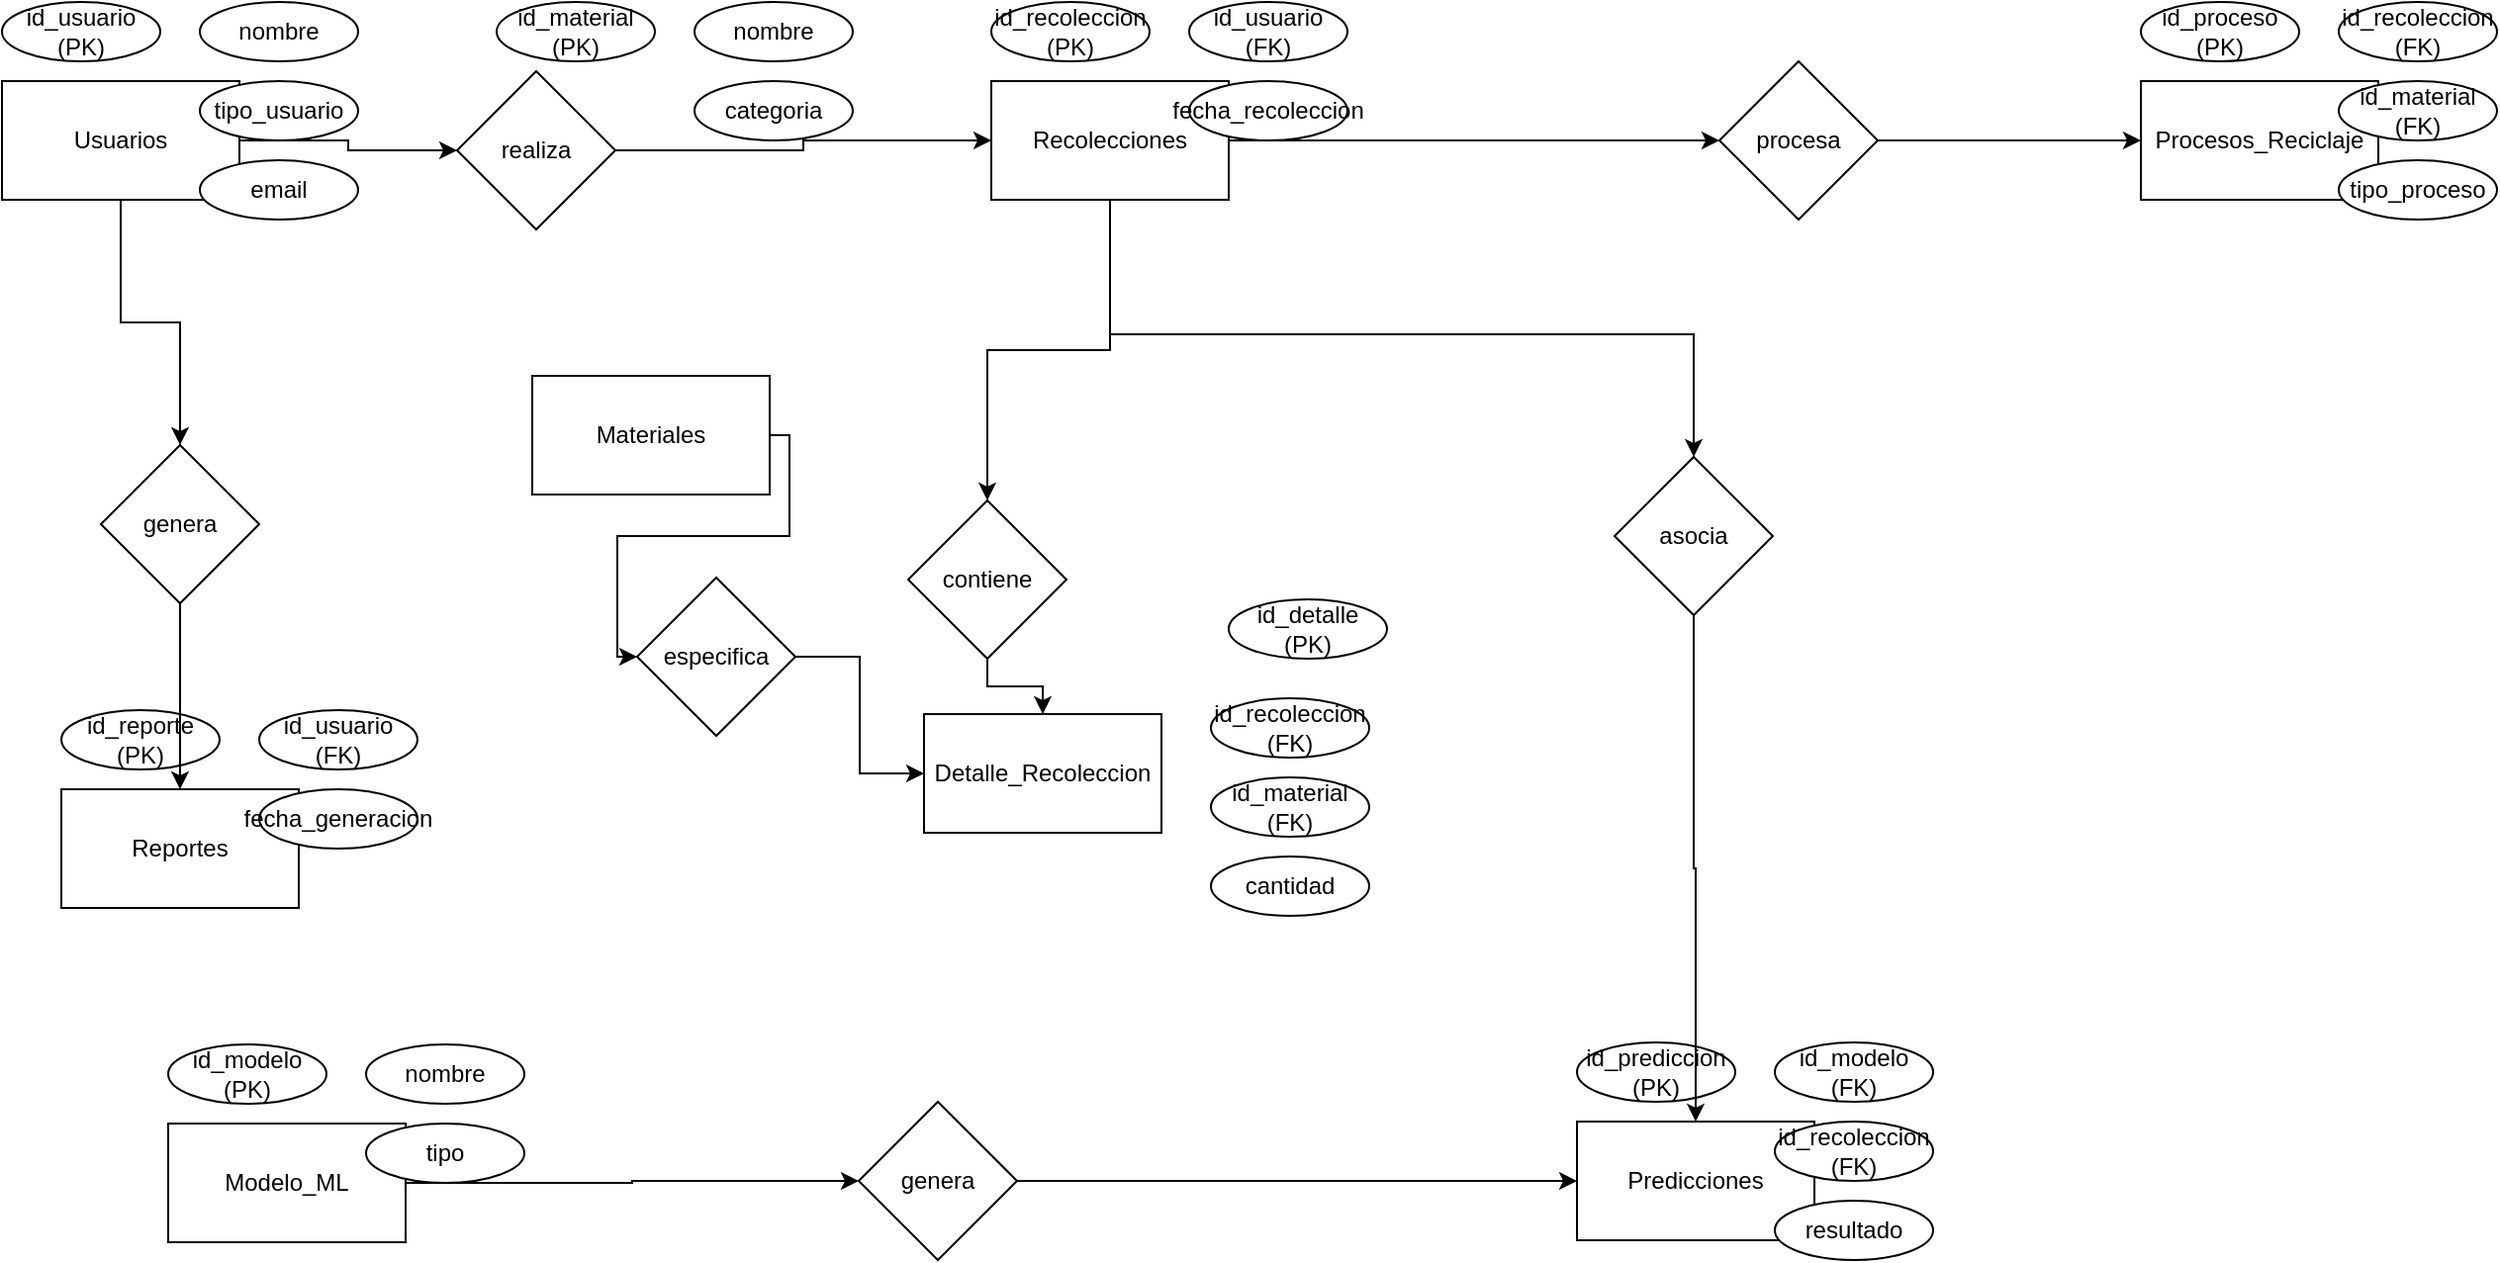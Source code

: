 <mxfile version="26.0.16" pages="2">
  <diagram name="ER Diagram" id="3e57koLP-bORkXBR9s1-">
    <mxGraphModel dx="793" dy="761" grid="0" gridSize="10" guides="1" tooltips="1" connect="1" arrows="1" fold="1" page="1" pageScale="1" pageWidth="827" pageHeight="1169" math="0" shadow="0">
      <root>
        <mxCell id="0" />
        <mxCell id="1" parent="0" />
        <mxCell id="aNfKgF79WnfTqiMGvS5u-1" value="Usuarios" style="rounded=0;whiteSpace=wrap;html=1;" vertex="1" parent="1">
          <mxGeometry x="50" y="50" width="120" height="60" as="geometry" />
        </mxCell>
        <mxCell id="aNfKgF79WnfTqiMGvS5u-2" value="id_usuario (PK)" style="ellipse;whiteSpace=wrap;html=1;" vertex="1" parent="1">
          <mxGeometry x="50" y="10" width="80" height="30" as="geometry" />
        </mxCell>
        <mxCell id="aNfKgF79WnfTqiMGvS5u-3" value="nombre" style="ellipse;whiteSpace=wrap;html=1;" vertex="1" parent="1">
          <mxGeometry x="150" y="10" width="80" height="30" as="geometry" />
        </mxCell>
        <mxCell id="aNfKgF79WnfTqiMGvS5u-4" value="tipo_usuario" style="ellipse;whiteSpace=wrap;html=1;" vertex="1" parent="1">
          <mxGeometry x="150" y="50" width="80" height="30" as="geometry" />
        </mxCell>
        <mxCell id="aNfKgF79WnfTqiMGvS5u-5" value="email" style="ellipse;whiteSpace=wrap;html=1;" vertex="1" parent="1">
          <mxGeometry x="150" y="90" width="80" height="30" as="geometry" />
        </mxCell>
        <mxCell id="aNfKgF79WnfTqiMGvS5u-6" value="Materiales" style="rounded=0;whiteSpace=wrap;html=1;" vertex="1" parent="1">
          <mxGeometry x="318" y="199" width="120" height="60" as="geometry" />
        </mxCell>
        <mxCell id="aNfKgF79WnfTqiMGvS5u-7" value="id_material (PK)" style="ellipse;whiteSpace=wrap;html=1;" vertex="1" parent="1">
          <mxGeometry x="300" y="10" width="80" height="30" as="geometry" />
        </mxCell>
        <mxCell id="aNfKgF79WnfTqiMGvS5u-8" value="nombre" style="ellipse;whiteSpace=wrap;html=1;" vertex="1" parent="1">
          <mxGeometry x="400" y="10" width="80" height="30" as="geometry" />
        </mxCell>
        <mxCell id="aNfKgF79WnfTqiMGvS5u-9" value="categoria" style="ellipse;whiteSpace=wrap;html=1;" vertex="1" parent="1">
          <mxGeometry x="400" y="50" width="80" height="30" as="geometry" />
        </mxCell>
        <mxCell id="aNfKgF79WnfTqiMGvS5u-10" value="Recolecciones" style="rounded=0;whiteSpace=wrap;html=1;" vertex="1" parent="1">
          <mxGeometry x="550" y="50" width="120" height="60" as="geometry" />
        </mxCell>
        <mxCell id="aNfKgF79WnfTqiMGvS5u-11" value="id_recoleccion (PK)" style="ellipse;whiteSpace=wrap;html=1;" vertex="1" parent="1">
          <mxGeometry x="550" y="10" width="80" height="30" as="geometry" />
        </mxCell>
        <mxCell id="aNfKgF79WnfTqiMGvS5u-12" value="id_usuario (FK)" style="ellipse;whiteSpace=wrap;html=1;" vertex="1" parent="1">
          <mxGeometry x="650" y="10" width="80" height="30" as="geometry" />
        </mxCell>
        <mxCell id="aNfKgF79WnfTqiMGvS5u-13" value="fecha_recoleccion" style="ellipse;whiteSpace=wrap;html=1;" vertex="1" parent="1">
          <mxGeometry x="650" y="50" width="80" height="30" as="geometry" />
        </mxCell>
        <mxCell id="aNfKgF79WnfTqiMGvS5u-14" value="realiza" style="rhombus;whiteSpace=wrap;html=1;" vertex="1" parent="1">
          <mxGeometry x="280" y="45" width="80" height="80" as="geometry" />
        </mxCell>
        <mxCell id="aNfKgF79WnfTqiMGvS5u-15" style="edgeStyle=orthogonalEdgeStyle;rounded=0;html=1;exitX=1;exitY=0.5;entryX=0;entryY=0.5;" edge="1" parent="1" source="aNfKgF79WnfTqiMGvS5u-1" target="aNfKgF79WnfTqiMGvS5u-14">
          <mxGeometry relative="1" as="geometry" />
        </mxCell>
        <mxCell id="aNfKgF79WnfTqiMGvS5u-16" style="edgeStyle=orthogonalEdgeStyle;rounded=0;html=1;exitX=1;exitY=0.5;entryX=0;entryY=0.5;" edge="1" parent="1" source="aNfKgF79WnfTqiMGvS5u-14" target="aNfKgF79WnfTqiMGvS5u-10">
          <mxGeometry relative="1" as="geometry" />
        </mxCell>
        <mxCell id="aNfKgF79WnfTqiMGvS5u-17" value="Detalle_Recoleccion" style="rounded=0;whiteSpace=wrap;html=1;" vertex="1" parent="1">
          <mxGeometry x="516" y="370" width="120" height="60" as="geometry" />
        </mxCell>
        <mxCell id="aNfKgF79WnfTqiMGvS5u-18" value="id_detalle (PK)" style="ellipse;whiteSpace=wrap;html=1;" vertex="1" parent="1">
          <mxGeometry x="670" y="312" width="80" height="30" as="geometry" />
        </mxCell>
        <mxCell id="aNfKgF79WnfTqiMGvS5u-19" value="id_recoleccion (FK)" style="ellipse;whiteSpace=wrap;html=1;" vertex="1" parent="1">
          <mxGeometry x="661" y="362" width="80" height="30" as="geometry" />
        </mxCell>
        <mxCell id="aNfKgF79WnfTqiMGvS5u-20" value="id_material (FK)" style="ellipse;whiteSpace=wrap;html=1;" vertex="1" parent="1">
          <mxGeometry x="661" y="402" width="80" height="30" as="geometry" />
        </mxCell>
        <mxCell id="aNfKgF79WnfTqiMGvS5u-21" value="cantidad" style="ellipse;whiteSpace=wrap;html=1;" vertex="1" parent="1">
          <mxGeometry x="661" y="442" width="80" height="30" as="geometry" />
        </mxCell>
        <mxCell id="aNfKgF79WnfTqiMGvS5u-22" value="contiene" style="rhombus;whiteSpace=wrap;html=1;" vertex="1" parent="1">
          <mxGeometry x="508" y="262" width="80" height="80" as="geometry" />
        </mxCell>
        <mxCell id="aNfKgF79WnfTqiMGvS5u-23" style="edgeStyle=orthogonalEdgeStyle;rounded=0;html=1;exitX=0.5;exitY=1;entryX=0.5;entryY=0;" edge="1" parent="1" source="aNfKgF79WnfTqiMGvS5u-10" target="aNfKgF79WnfTqiMGvS5u-22">
          <mxGeometry relative="1" as="geometry" />
        </mxCell>
        <mxCell id="aNfKgF79WnfTqiMGvS5u-24" style="edgeStyle=orthogonalEdgeStyle;rounded=0;html=1;exitX=0.5;exitY=1;entryX=0.5;entryY=0;" edge="1" parent="1" source="aNfKgF79WnfTqiMGvS5u-22" target="aNfKgF79WnfTqiMGvS5u-17">
          <mxGeometry relative="1" as="geometry" />
        </mxCell>
        <mxCell id="aNfKgF79WnfTqiMGvS5u-25" value="especifica" style="rhombus;whiteSpace=wrap;html=1;" vertex="1" parent="1">
          <mxGeometry x="371" y="301" width="80" height="80" as="geometry" />
        </mxCell>
        <mxCell id="aNfKgF79WnfTqiMGvS5u-26" style="edgeStyle=orthogonalEdgeStyle;rounded=0;html=1;exitX=1;exitY=0.5;entryX=0;entryY=0.5;" edge="1" parent="1" source="aNfKgF79WnfTqiMGvS5u-6" target="aNfKgF79WnfTqiMGvS5u-25">
          <mxGeometry relative="1" as="geometry" />
        </mxCell>
        <mxCell id="aNfKgF79WnfTqiMGvS5u-27" style="edgeStyle=orthogonalEdgeStyle;rounded=0;html=1;exitX=1;exitY=0.5;entryX=0;entryY=0.5;" edge="1" parent="1" source="aNfKgF79WnfTqiMGvS5u-25" target="aNfKgF79WnfTqiMGvS5u-17">
          <mxGeometry relative="1" as="geometry" />
        </mxCell>
        <mxCell id="aNfKgF79WnfTqiMGvS5u-28" value="Procesos_Reciclaje" style="rounded=0;whiteSpace=wrap;html=1;" vertex="1" parent="1">
          <mxGeometry x="1131" y="50" width="120" height="60" as="geometry" />
        </mxCell>
        <mxCell id="aNfKgF79WnfTqiMGvS5u-29" value="id_proceso (PK)" style="ellipse;whiteSpace=wrap;html=1;" vertex="1" parent="1">
          <mxGeometry x="1131" y="10" width="80" height="30" as="geometry" />
        </mxCell>
        <mxCell id="aNfKgF79WnfTqiMGvS5u-30" value="id_recoleccion (FK)" style="ellipse;whiteSpace=wrap;html=1;" vertex="1" parent="1">
          <mxGeometry x="1231" y="10" width="80" height="30" as="geometry" />
        </mxCell>
        <mxCell id="aNfKgF79WnfTqiMGvS5u-31" value="id_material (FK)" style="ellipse;whiteSpace=wrap;html=1;" vertex="1" parent="1">
          <mxGeometry x="1231" y="50" width="80" height="30" as="geometry" />
        </mxCell>
        <mxCell id="aNfKgF79WnfTqiMGvS5u-32" value="tipo_proceso" style="ellipse;whiteSpace=wrap;html=1;" vertex="1" parent="1">
          <mxGeometry x="1231" y="90" width="80" height="30" as="geometry" />
        </mxCell>
        <mxCell id="aNfKgF79WnfTqiMGvS5u-33" value="procesa" style="rhombus;whiteSpace=wrap;html=1;" vertex="1" parent="1">
          <mxGeometry x="918" y="40" width="80" height="80" as="geometry" />
        </mxCell>
        <mxCell id="aNfKgF79WnfTqiMGvS5u-34" style="edgeStyle=orthogonalEdgeStyle;rounded=0;html=1;exitX=1;exitY=0.5;entryX=0;entryY=0.5;" edge="1" parent="1" source="aNfKgF79WnfTqiMGvS5u-10" target="aNfKgF79WnfTqiMGvS5u-33">
          <mxGeometry relative="1" as="geometry" />
        </mxCell>
        <mxCell id="aNfKgF79WnfTqiMGvS5u-35" style="edgeStyle=orthogonalEdgeStyle;rounded=0;html=1;exitX=1;exitY=0.5;entryX=0;entryY=0.5;" edge="1" parent="1" source="aNfKgF79WnfTqiMGvS5u-33" target="aNfKgF79WnfTqiMGvS5u-28">
          <mxGeometry relative="1" as="geometry" />
        </mxCell>
        <mxCell id="aNfKgF79WnfTqiMGvS5u-36" value="Reportes" style="rounded=0;whiteSpace=wrap;html=1;" vertex="1" parent="1">
          <mxGeometry x="80" y="408" width="120" height="60" as="geometry" />
        </mxCell>
        <mxCell id="aNfKgF79WnfTqiMGvS5u-37" value="id_reporte (PK)" style="ellipse;whiteSpace=wrap;html=1;" vertex="1" parent="1">
          <mxGeometry x="80" y="368" width="80" height="30" as="geometry" />
        </mxCell>
        <mxCell id="aNfKgF79WnfTqiMGvS5u-38" value="id_usuario (FK)" style="ellipse;whiteSpace=wrap;html=1;" vertex="1" parent="1">
          <mxGeometry x="180" y="368" width="80" height="30" as="geometry" />
        </mxCell>
        <mxCell id="aNfKgF79WnfTqiMGvS5u-39" value="fecha_generacion" style="ellipse;whiteSpace=wrap;html=1;" vertex="1" parent="1">
          <mxGeometry x="180" y="408" width="80" height="30" as="geometry" />
        </mxCell>
        <mxCell id="aNfKgF79WnfTqiMGvS5u-40" value="genera" style="rhombus;whiteSpace=wrap;html=1;" vertex="1" parent="1">
          <mxGeometry x="100" y="234" width="80" height="80" as="geometry" />
        </mxCell>
        <mxCell id="aNfKgF79WnfTqiMGvS5u-41" style="edgeStyle=orthogonalEdgeStyle;rounded=0;html=1;exitX=0.5;exitY=1;entryX=0.5;entryY=0;" edge="1" parent="1" source="aNfKgF79WnfTqiMGvS5u-1" target="aNfKgF79WnfTqiMGvS5u-40">
          <mxGeometry relative="1" as="geometry" />
        </mxCell>
        <mxCell id="aNfKgF79WnfTqiMGvS5u-42" style="edgeStyle=orthogonalEdgeStyle;rounded=0;html=1;exitX=0.5;exitY=1;entryX=0.5;entryY=0;" edge="1" parent="1" source="aNfKgF79WnfTqiMGvS5u-40" target="aNfKgF79WnfTqiMGvS5u-36">
          <mxGeometry relative="1" as="geometry" />
        </mxCell>
        <mxCell id="aNfKgF79WnfTqiMGvS5u-43" value="Modelo_ML" style="rounded=0;whiteSpace=wrap;html=1;" vertex="1" parent="1">
          <mxGeometry x="134" y="577" width="120" height="60" as="geometry" />
        </mxCell>
        <mxCell id="aNfKgF79WnfTqiMGvS5u-44" value="id_modelo (PK)" style="ellipse;whiteSpace=wrap;html=1;" vertex="1" parent="1">
          <mxGeometry x="134" y="537" width="80" height="30" as="geometry" />
        </mxCell>
        <mxCell id="aNfKgF79WnfTqiMGvS5u-45" value="nombre" style="ellipse;whiteSpace=wrap;html=1;" vertex="1" parent="1">
          <mxGeometry x="234" y="537" width="80" height="30" as="geometry" />
        </mxCell>
        <mxCell id="aNfKgF79WnfTqiMGvS5u-46" value="tipo" style="ellipse;whiteSpace=wrap;html=1;" vertex="1" parent="1">
          <mxGeometry x="234" y="577" width="80" height="30" as="geometry" />
        </mxCell>
        <mxCell id="aNfKgF79WnfTqiMGvS5u-47" value="Predicciones" style="rounded=0;whiteSpace=wrap;html=1;" vertex="1" parent="1">
          <mxGeometry x="846" y="576" width="120" height="60" as="geometry" />
        </mxCell>
        <mxCell id="aNfKgF79WnfTqiMGvS5u-48" value="id_prediccion (PK)" style="ellipse;whiteSpace=wrap;html=1;" vertex="1" parent="1">
          <mxGeometry x="846" y="536" width="80" height="30" as="geometry" />
        </mxCell>
        <mxCell id="aNfKgF79WnfTqiMGvS5u-49" value="id_modelo (FK)" style="ellipse;whiteSpace=wrap;html=1;" vertex="1" parent="1">
          <mxGeometry x="946" y="536" width="80" height="30" as="geometry" />
        </mxCell>
        <mxCell id="aNfKgF79WnfTqiMGvS5u-50" value="id_recoleccion (FK)" style="ellipse;whiteSpace=wrap;html=1;" vertex="1" parent="1">
          <mxGeometry x="946" y="576" width="80" height="30" as="geometry" />
        </mxCell>
        <mxCell id="aNfKgF79WnfTqiMGvS5u-51" value="resultado" style="ellipse;whiteSpace=wrap;html=1;" vertex="1" parent="1">
          <mxGeometry x="946" y="616" width="80" height="30" as="geometry" />
        </mxCell>
        <mxCell id="aNfKgF79WnfTqiMGvS5u-52" value="genera" style="rhombus;whiteSpace=wrap;html=1;" vertex="1" parent="1">
          <mxGeometry x="483" y="566" width="80" height="80" as="geometry" />
        </mxCell>
        <mxCell id="aNfKgF79WnfTqiMGvS5u-53" style="edgeStyle=orthogonalEdgeStyle;rounded=0;html=1;exitX=1;exitY=0.5;entryX=0;entryY=0.5;" edge="1" parent="1" source="aNfKgF79WnfTqiMGvS5u-43" target="aNfKgF79WnfTqiMGvS5u-52">
          <mxGeometry relative="1" as="geometry" />
        </mxCell>
        <mxCell id="aNfKgF79WnfTqiMGvS5u-54" style="edgeStyle=orthogonalEdgeStyle;rounded=0;html=1;exitX=1;exitY=0.5;entryX=0;entryY=0.5;" edge="1" parent="1" source="aNfKgF79WnfTqiMGvS5u-52" target="aNfKgF79WnfTqiMGvS5u-47">
          <mxGeometry relative="1" as="geometry" />
        </mxCell>
        <mxCell id="aNfKgF79WnfTqiMGvS5u-55" value="asocia" style="rhombus;whiteSpace=wrap;html=1;" vertex="1" parent="1">
          <mxGeometry x="865" y="240" width="80" height="80" as="geometry" />
        </mxCell>
        <mxCell id="aNfKgF79WnfTqiMGvS5u-56" style="edgeStyle=orthogonalEdgeStyle;rounded=0;html=1;exitX=0.5;exitY=1;entryX=0.5;entryY=0;" edge="1" parent="1" source="aNfKgF79WnfTqiMGvS5u-10" target="aNfKgF79WnfTqiMGvS5u-55">
          <mxGeometry relative="1" as="geometry">
            <Array as="points">
              <mxPoint x="610" y="178" />
              <mxPoint x="905" y="178" />
            </Array>
          </mxGeometry>
        </mxCell>
        <mxCell id="aNfKgF79WnfTqiMGvS5u-57" style="edgeStyle=orthogonalEdgeStyle;rounded=0;html=1;exitX=0.5;exitY=1;entryX=0.5;entryY=0;" edge="1" parent="1" source="aNfKgF79WnfTqiMGvS5u-55" target="aNfKgF79WnfTqiMGvS5u-47">
          <mxGeometry relative="1" as="geometry" />
        </mxCell>
      </root>
    </mxGraphModel>
  </diagram>
  <diagram id="JB-IOmldWhCfdvtlyrzH" name="Página-2">
    <mxGraphModel dx="1877" dy="1790" grid="0" gridSize="10" guides="1" tooltips="1" connect="1" arrows="1" fold="1" page="1" pageScale="1" pageWidth="827" pageHeight="1169" math="0" shadow="0">
      <root>
        <mxCell id="0" />
        <mxCell id="1" parent="0" />
        <mxCell id="CUQFIPoDqkt1Gzdu0YAo-1" value="Usuarios" style="rounded=1;whiteSpace=wrap;html=1;fillColor=#1ba1e2;fontColor=#ffffff;strokeColor=#006EAF;" parent="1" vertex="1">
          <mxGeometry x="-202" y="-22" width="120" height="60" as="geometry" />
        </mxCell>
        <mxCell id="u1aJsr43FbGRJ1Ze9RGc-50" style="edgeStyle=orthogonalEdgeStyle;rounded=0;orthogonalLoop=1;jettySize=auto;html=1;exitX=1;exitY=0.5;exitDx=0;exitDy=0;entryX=0;entryY=0.5;entryDx=0;entryDy=0;" parent="1" source="CUQFIPoDqkt1Gzdu0YAo-2" target="QG8VZklEBw_tngHt0pwi-1" edge="1">
          <mxGeometry relative="1" as="geometry" />
        </mxCell>
        <mxCell id="CUQFIPoDqkt1Gzdu0YAo-2" value="Realiza" style="rhombus;whiteSpace=wrap;html=1;fillColor=#a20025;fontColor=#ffffff;strokeColor=#6F0000;" parent="1" vertex="1">
          <mxGeometry x="183" y="-32" width="80" height="80" as="geometry" />
        </mxCell>
        <mxCell id="QG8VZklEBw_tngHt0pwi-1" value="Recolecciones" style="rounded=1;whiteSpace=wrap;html=1;fillColor=#1ba1e2;fontColor=#ffffff;strokeColor=#006EAF;" parent="1" vertex="1">
          <mxGeometry x="457" y="-22" width="120" height="60" as="geometry" />
        </mxCell>
        <mxCell id="of89b8U-8ucEnTdDzhH3-6" style="edgeStyle=orthogonalEdgeStyle;rounded=0;orthogonalLoop=1;jettySize=auto;html=1;exitX=0.5;exitY=0;exitDx=0;exitDy=0;entryX=0.5;entryY=1;entryDx=0;entryDy=0;" parent="1" source="QG8VZklEBw_tngHt0pwi-2" target="bnT9cGFficVztZKNYhDV-1" edge="1">
          <mxGeometry relative="1" as="geometry" />
        </mxCell>
        <mxCell id="QG8VZklEBw_tngHt0pwi-2" value="Procesa" style="rhombus;whiteSpace=wrap;html=1;fillColor=#a20025;fontColor=#ffffff;strokeColor=#6F0000;" parent="1" vertex="1">
          <mxGeometry x="477" y="-201" width="80" height="80" as="geometry" />
        </mxCell>
        <mxCell id="bnT9cGFficVztZKNYhDV-1" value="Procesos_Reciclaje" style="rounded=1;whiteSpace=wrap;html=1;fillColor=#1ba1e2;fontColor=#ffffff;strokeColor=#006EAF;" parent="1" vertex="1">
          <mxGeometry x="457" y="-335" width="120" height="60" as="geometry" />
        </mxCell>
        <mxCell id="C6tYbVXxbESwOapArgPh-1" value="Reportes" style="rounded=1;whiteSpace=wrap;html=1;fillColor=#1ba1e2;fontColor=#ffffff;strokeColor=#006EAF;" parent="1" vertex="1">
          <mxGeometry x="-204.5" y="275" width="120" height="60" as="geometry" />
        </mxCell>
        <mxCell id="mAFNG_M_TpZwl-PcF5sW-11" style="edgeStyle=orthogonalEdgeStyle;rounded=0;orthogonalLoop=1;jettySize=auto;html=1;exitX=0.5;exitY=1;exitDx=0;exitDy=0;entryX=0.5;entryY=0;entryDx=0;entryDy=0;" parent="1" source="C6tYbVXxbESwOapArgPh-2" target="C6tYbVXxbESwOapArgPh-1" edge="1">
          <mxGeometry relative="1" as="geometry" />
        </mxCell>
        <mxCell id="C6tYbVXxbESwOapArgPh-2" value="Generan" style="rhombus;whiteSpace=wrap;html=1;fillColor=#a20025;fontColor=#ffffff;strokeColor=#6F0000;" parent="1" vertex="1">
          <mxGeometry x="-184.5" y="103" width="80" height="80" as="geometry" />
        </mxCell>
        <mxCell id="VBY3oc85sVXyhYT4g4m6-1" value="Modelo_ML" style="rounded=1;whiteSpace=wrap;html=1;fillColor=#1ba1e2;fontColor=#ffffff;strokeColor=#006EAF;" parent="1" vertex="1">
          <mxGeometry x="204" y="497" width="120" height="60" as="geometry" />
        </mxCell>
        <mxCell id="mAFNG_M_TpZwl-PcF5sW-15" style="edgeStyle=orthogonalEdgeStyle;rounded=0;orthogonalLoop=1;jettySize=auto;html=1;exitX=1;exitY=0.5;exitDx=0;exitDy=0;entryX=0;entryY=0.5;entryDx=0;entryDy=0;" parent="1" source="VBY3oc85sVXyhYT4g4m6-2" target="8SXspO2Jn47cL1rJ1VVf-1" edge="1">
          <mxGeometry relative="1" as="geometry" />
        </mxCell>
        <mxCell id="VBY3oc85sVXyhYT4g4m6-2" value="Genera" style="rhombus;whiteSpace=wrap;html=1;fillColor=#a20025;fontColor=#ffffff;strokeColor=#6F0000;" parent="1" vertex="1">
          <mxGeometry x="490" y="487" width="80" height="80" as="geometry" />
        </mxCell>
        <mxCell id="8SXspO2Jn47cL1rJ1VVf-1" value="Predicciones" style="rounded=1;whiteSpace=wrap;html=1;fillColor=#1ba1e2;fontColor=#ffffff;strokeColor=#006EAF;" parent="1" vertex="1">
          <mxGeometry x="729" y="497" width="120" height="60" as="geometry" />
        </mxCell>
        <mxCell id="4_0o4cqIB_Tc6GBWAqOV-1" value="Materiales" style="rounded=1;whiteSpace=wrap;html=1;fillColor=#1ba1e2;fontColor=#ffffff;strokeColor=#006EAF;" parent="1" vertex="1">
          <mxGeometry x="128" y="242" width="120" height="60" as="geometry" />
        </mxCell>
        <mxCell id="mAFNG_M_TpZwl-PcF5sW-1" style="edgeStyle=orthogonalEdgeStyle;rounded=0;orthogonalLoop=1;jettySize=auto;html=1;exitX=1;exitY=0.5;exitDx=0;exitDy=0;entryX=0;entryY=0.5;entryDx=0;entryDy=0;" parent="1" source="4_0o4cqIB_Tc6GBWAqOV-2" target="ci8XrlfRjQJkev889uSL-1" edge="1">
          <mxGeometry relative="1" as="geometry" />
        </mxCell>
        <mxCell id="4_0o4cqIB_Tc6GBWAqOV-2" value="Especifica" style="rhombus;whiteSpace=wrap;html=1;fillColor=#a20025;fontColor=#ffffff;strokeColor=#6F0000;" parent="1" vertex="1">
          <mxGeometry x="312" y="232" width="80" height="80" as="geometry" />
        </mxCell>
        <mxCell id="ci8XrlfRjQJkev889uSL-1" value="Detalle_Recoleccion" style="rounded=1;whiteSpace=wrap;html=1;fillColor=#1ba1e2;fontColor=#ffffff;strokeColor=#006EAF;" parent="1" vertex="1">
          <mxGeometry x="457" y="242" width="120" height="60" as="geometry" />
        </mxCell>
        <mxCell id="of89b8U-8ucEnTdDzhH3-2" style="edgeStyle=orthogonalEdgeStyle;rounded=0;orthogonalLoop=1;jettySize=auto;html=1;exitX=0.5;exitY=1;exitDx=0;exitDy=0;entryX=0.5;entryY=0;entryDx=0;entryDy=0;" parent="1" source="72ArdQYaNzwbNA5GCzT8-1" target="ci8XrlfRjQJkev889uSL-1" edge="1">
          <mxGeometry relative="1" as="geometry" />
        </mxCell>
        <mxCell id="72ArdQYaNzwbNA5GCzT8-1" value="Contiene" style="rhombus;whiteSpace=wrap;html=1;fillColor=#a20025;fontColor=#ffffff;strokeColor=#6F0000;" parent="1" vertex="1">
          <mxGeometry x="477" y="107" width="80" height="80" as="geometry" />
        </mxCell>
        <mxCell id="Z3rR55jif747KbygRtye-4" style="edgeStyle=orthogonalEdgeStyle;rounded=0;orthogonalLoop=1;jettySize=auto;html=1;exitX=0.5;exitY=1;exitDx=0;exitDy=0;entryX=0.5;entryY=0;entryDx=0;entryDy=0;" parent="1" source="KVFO-TLOtLoLBgC3Xr1P-1" target="8SXspO2Jn47cL1rJ1VVf-1" edge="1">
          <mxGeometry relative="1" as="geometry" />
        </mxCell>
        <mxCell id="KVFO-TLOtLoLBgC3Xr1P-1" value="Asocia" style="rhombus;whiteSpace=wrap;html=1;fillColor=#a20025;fontColor=#ffffff;strokeColor=#6F0000;" parent="1" vertex="1">
          <mxGeometry x="749" y="-32" width="80" height="80" as="geometry" />
        </mxCell>
        <mxCell id="u1aJsr43FbGRJ1Ze9RGc-1" value="id_Usuario" style="ellipse;whiteSpace=wrap;html=1;" parent="1" vertex="1">
          <mxGeometry x="-268.5" y="-140" width="88" height="25" as="geometry" />
        </mxCell>
        <mxCell id="u1aJsr43FbGRJ1Ze9RGc-2" value="nombre" style="ellipse;whiteSpace=wrap;html=1;" parent="1" vertex="1">
          <mxGeometry x="-149" y="-130" width="75" height="30" as="geometry" />
        </mxCell>
        <mxCell id="u1aJsr43FbGRJ1Ze9RGc-3" value="tipo_usuario" style="ellipse;whiteSpace=wrap;html=1;" parent="1" vertex="1">
          <mxGeometry x="-345.5" y="-106" width="93" height="34" as="geometry" />
        </mxCell>
        <mxCell id="u1aJsr43FbGRJ1Ze9RGc-4" value="email" style="ellipse;whiteSpace=wrap;html=1;" parent="1" vertex="1">
          <mxGeometry x="-69" y="-90" width="77" height="24" as="geometry" />
        </mxCell>
        <mxCell id="u1aJsr43FbGRJ1Ze9RGc-5" value="telefono" style="ellipse;whiteSpace=wrap;html=1;" parent="1" vertex="1">
          <mxGeometry x="-339.5" y="-47" width="81" height="33" as="geometry" />
        </mxCell>
        <mxCell id="u1aJsr43FbGRJ1Ze9RGc-6" value="direccion" style="ellipse;whiteSpace=wrap;html=1;" parent="1" vertex="1">
          <mxGeometry x="-346.5" y="3" width="78" height="37" as="geometry" />
        </mxCell>
        <mxCell id="u1aJsr43FbGRJ1Ze9RGc-7" value="fecha_registro" style="ellipse;whiteSpace=wrap;html=1;" parent="1" vertex="1">
          <mxGeometry x="-367" y="63" width="119" height="35" as="geometry" />
        </mxCell>
        <mxCell id="u1aJsr43FbGRJ1Ze9RGc-8" value="Id_material" style="ellipse;whiteSpace=wrap;html=1;" parent="1" vertex="1">
          <mxGeometry x="237" y="174" width="108" height="32" as="geometry" />
        </mxCell>
        <mxCell id="u1aJsr43FbGRJ1Ze9RGc-9" value="Nombre_m" style="ellipse;whiteSpace=wrap;html=1;" parent="1" vertex="1">
          <mxGeometry x="27" y="198" width="94" height="30" as="geometry" />
        </mxCell>
        <mxCell id="u1aJsr43FbGRJ1Ze9RGc-10" value="descripcion" style="ellipse;whiteSpace=wrap;html=1;" parent="1" vertex="1">
          <mxGeometry x="111" y="134" width="118" height="36" as="geometry" />
        </mxCell>
        <mxCell id="u1aJsr43FbGRJ1Ze9RGc-11" value="categoria" style="ellipse;whiteSpace=wrap;html=1;" parent="1" vertex="1">
          <mxGeometry x="74" y="352" width="102" height="29" as="geometry" />
        </mxCell>
        <mxCell id="u1aJsr43FbGRJ1Ze9RGc-12" value="Valor_por_kg" style="ellipse;whiteSpace=wrap;html=1;" parent="1" vertex="1">
          <mxGeometry x="192" y="345" width="120" height="34" as="geometry" />
        </mxCell>
        <mxCell id="u1aJsr43FbGRJ1Ze9RGc-13" value="Id_Usuario" style="ellipse;whiteSpace=wrap;html=1;" parent="1" vertex="1">
          <mxGeometry x="308" y="-61" width="98" height="32" as="geometry" />
        </mxCell>
        <mxCell id="u1aJsr43FbGRJ1Ze9RGc-14" value="fecha_recoleccion" style="ellipse;whiteSpace=wrap;html=1;" parent="1" vertex="1">
          <mxGeometry x="592.5" y="-51" width="107" height="35" as="geometry" />
        </mxCell>
        <mxCell id="u1aJsr43FbGRJ1Ze9RGc-15" value="ubicacion" style="ellipse;whiteSpace=wrap;html=1;" parent="1" vertex="1">
          <mxGeometry x="369" y="50" width="82" height="28" as="geometry" />
        </mxCell>
        <mxCell id="u1aJsr43FbGRJ1Ze9RGc-16" value="estado" style="ellipse;whiteSpace=wrap;html=1;" parent="1" vertex="1">
          <mxGeometry x="555.25" y="74" width="74" height="28" as="geometry" />
        </mxCell>
        <mxCell id="u1aJsr43FbGRJ1Ze9RGc-17" value="Id_recoleccion" style="ellipse;whiteSpace=wrap;html=1;" parent="1" vertex="1">
          <mxGeometry x="467" y="371" width="100" height="37" as="geometry" />
        </mxCell>
        <mxCell id="u1aJsr43FbGRJ1Ze9RGc-18" value="Id_material" style="ellipse;whiteSpace=wrap;html=1;" parent="1" vertex="1">
          <mxGeometry x="590.5" y="207" width="96" height="32" as="geometry" />
        </mxCell>
        <mxCell id="u1aJsr43FbGRJ1Ze9RGc-19" value="cantidad" style="ellipse;whiteSpace=wrap;html=1;" parent="1" vertex="1">
          <mxGeometry x="567" y="339" width="76" height="32" as="geometry" />
        </mxCell>
        <mxCell id="u1aJsr43FbGRJ1Ze9RGc-20" value="observaciones" style="ellipse;whiteSpace=wrap;html=1;" parent="1" vertex="1">
          <mxGeometry x="597" y="274" width="114" height="38" as="geometry" />
        </mxCell>
        <mxCell id="u1aJsr43FbGRJ1Ze9RGc-21" value="Id_detalle" style="ellipse;whiteSpace=wrap;html=1;" parent="1" vertex="1">
          <mxGeometry x="373" y="320" width="81" height="32" as="geometry" />
        </mxCell>
        <mxCell id="u1aJsr43FbGRJ1Ze9RGc-22" value="id_material" style="ellipse;whiteSpace=wrap;html=1;" parent="1" vertex="1">
          <mxGeometry x="297" y="-375" width="99" height="29" as="geometry" />
        </mxCell>
        <mxCell id="u1aJsr43FbGRJ1Ze9RGc-23" value="id_recoleccion" style="ellipse;whiteSpace=wrap;html=1;" parent="1" vertex="1">
          <mxGeometry x="321.5" y="-425" width="90.5" height="33" as="geometry" />
        </mxCell>
        <mxCell id="u1aJsr43FbGRJ1Ze9RGc-24" value="Id_proceso" style="ellipse;whiteSpace=wrap;html=1;" parent="1" vertex="1">
          <mxGeometry x="439" y="-398" width="99" height="34" as="geometry" />
        </mxCell>
        <mxCell id="u1aJsr43FbGRJ1Ze9RGc-25" value="tipo_proceso" style="ellipse;whiteSpace=wrap;html=1;" parent="1" vertex="1">
          <mxGeometry x="334" y="-244" width="98" height="41" as="geometry" />
        </mxCell>
        <mxCell id="u1aJsr43FbGRJ1Ze9RGc-26" value="fecha_inicio" style="ellipse;whiteSpace=wrap;html=1;" parent="1" vertex="1">
          <mxGeometry x="515" y="-434" width="103" height="30" as="geometry" />
        </mxCell>
        <mxCell id="u1aJsr43FbGRJ1Ze9RGc-27" value="fecha_fin" style="ellipse;whiteSpace=wrap;html=1;" parent="1" vertex="1">
          <mxGeometry x="605.5" y="-342" width="82" height="33" as="geometry" />
        </mxCell>
        <mxCell id="u1aJsr43FbGRJ1Ze9RGc-28" value="costo" style="ellipse;whiteSpace=wrap;html=1;" parent="1" vertex="1">
          <mxGeometry x="625.5" y="-284" width="61" height="28" as="geometry" />
        </mxCell>
        <mxCell id="u1aJsr43FbGRJ1Ze9RGc-29" value="resultado" style="ellipse;whiteSpace=wrap;html=1;" parent="1" vertex="1">
          <mxGeometry x="570" y="-387" width="80" height="28" as="geometry" />
        </mxCell>
        <mxCell id="u1aJsr43FbGRJ1Ze9RGc-30" value="Id_Usuario" style="ellipse;whiteSpace=wrap;html=1;" parent="1" vertex="1">
          <mxGeometry x="-390" y="266" width="89" height="32" as="geometry" />
        </mxCell>
        <mxCell id="u1aJsr43FbGRJ1Ze9RGc-31" value="fecha_generacion" style="ellipse;whiteSpace=wrap;html=1;" parent="1" vertex="1">
          <mxGeometry x="-400" y="318" width="114" height="40" as="geometry" />
        </mxCell>
        <mxCell id="u1aJsr43FbGRJ1Ze9RGc-32" value="Id_reporte" style="ellipse;whiteSpace=wrap;html=1;" parent="1" vertex="1">
          <mxGeometry x="-385" y="208" width="84" height="38" as="geometry" />
        </mxCell>
        <mxCell id="u1aJsr43FbGRJ1Ze9RGc-33" value="tipo_reporte" style="ellipse;whiteSpace=wrap;html=1;" parent="1" vertex="1">
          <mxGeometry x="-189.5" y="374" width="105" height="34" as="geometry" />
        </mxCell>
        <mxCell id="u1aJsr43FbGRJ1Ze9RGc-34" value="contenido" style="ellipse;whiteSpace=wrap;html=1;" parent="1" vertex="1">
          <mxGeometry x="-294" y="365" width="76" height="33" as="geometry" />
        </mxCell>
        <mxCell id="u1aJsr43FbGRJ1Ze9RGc-35" value="Id_modelo" style="ellipse;whiteSpace=wrap;html=1;" parent="1" vertex="1">
          <mxGeometry x="96" y="442" width="97" height="30" as="geometry" />
        </mxCell>
        <mxCell id="u1aJsr43FbGRJ1Ze9RGc-36" value="tipo" style="ellipse;whiteSpace=wrap;html=1;" parent="1" vertex="1">
          <mxGeometry x="74" y="494" width="54" height="32" as="geometry" />
        </mxCell>
        <mxCell id="u1aJsr43FbGRJ1Ze9RGc-37" value="Nombre_modelo" style="ellipse;whiteSpace=wrap;html=1;" parent="1" vertex="1">
          <mxGeometry x="14" y="547" width="108" height="41" as="geometry" />
        </mxCell>
        <mxCell id="u1aJsr43FbGRJ1Ze9RGc-38" value="tipo" style="ellipse;whiteSpace=wrap;html=1;" parent="1" vertex="1">
          <mxGeometry x="112" y="598" width="54" height="34" as="geometry" />
        </mxCell>
        <mxCell id="u1aJsr43FbGRJ1Ze9RGc-39" value="fecha_entrenamiento" style="ellipse;whiteSpace=wrap;html=1;" parent="1" vertex="1">
          <mxGeometry x="230" y="437" width="145" height="35" as="geometry" />
        </mxCell>
        <mxCell id="u1aJsr43FbGRJ1Ze9RGc-40" value="parametros" style="ellipse;whiteSpace=wrap;html=1;" parent="1" vertex="1">
          <mxGeometry x="317" y="577" width="95" height="40" as="geometry" />
        </mxCell>
        <mxCell id="u1aJsr43FbGRJ1Ze9RGc-41" value="ruta_archivo" style="ellipse;whiteSpace=wrap;html=1;" parent="1" vertex="1">
          <mxGeometry x="204" y="607" width="81" height="30" as="geometry" />
        </mxCell>
        <mxCell id="u1aJsr43FbGRJ1Ze9RGc-42" value="precision" style="ellipse;whiteSpace=wrap;html=1;" parent="1" vertex="1">
          <mxGeometry x="749" y="634" width="74" height="40" as="geometry" />
        </mxCell>
        <mxCell id="u1aJsr43FbGRJ1Ze9RGc-43" value="resulatdo&amp;nbsp;" style="ellipse;whiteSpace=wrap;html=1;" parent="1" vertex="1">
          <mxGeometry x="600" y="557" width="93" height="30" as="geometry" />
        </mxCell>
        <mxCell id="u1aJsr43FbGRJ1Ze9RGc-44" value="entrada" style="ellipse;whiteSpace=wrap;html=1;" parent="1" vertex="1">
          <mxGeometry x="661" y="604.5" width="74" height="35" as="geometry" />
        </mxCell>
        <mxCell id="u1aJsr43FbGRJ1Ze9RGc-45" value="fecha_prediccion" style="ellipse;whiteSpace=wrap;html=1;" parent="1" vertex="1">
          <mxGeometry x="856" y="643" width="109" height="39" as="geometry" />
        </mxCell>
        <mxCell id="u1aJsr43FbGRJ1Ze9RGc-46" value="Id_recoleccion" style="ellipse;whiteSpace=wrap;html=1;" parent="1" vertex="1">
          <mxGeometry x="860" y="415" width="96.5" height="47" as="geometry" />
        </mxCell>
        <mxCell id="u1aJsr43FbGRJ1Ze9RGc-47" value="Id_modelo" style="ellipse;whiteSpace=wrap;html=1;" parent="1" vertex="1">
          <mxGeometry x="897" y="496.5" width="87.5" height="31" as="geometry" />
        </mxCell>
        <mxCell id="u1aJsr43FbGRJ1Ze9RGc-48" value="Id_prediccion" style="ellipse;whiteSpace=wrap;html=1;" parent="1" vertex="1">
          <mxGeometry x="887" y="567" width="102" height="34" as="geometry" />
        </mxCell>
        <mxCell id="u1aJsr43FbGRJ1Ze9RGc-49" value="" style="endArrow=none;html=1;rounded=0;exitX=1;exitY=0.5;exitDx=0;exitDy=0;entryX=0;entryY=0.5;entryDx=0;entryDy=0;" parent="1" source="CUQFIPoDqkt1Gzdu0YAo-1" target="CUQFIPoDqkt1Gzdu0YAo-2" edge="1">
          <mxGeometry width="50" height="50" relative="1" as="geometry">
            <mxPoint x="48" y="127" as="sourcePoint" />
            <mxPoint x="98" y="77" as="targetPoint" />
          </mxGeometry>
        </mxCell>
        <mxCell id="u1aJsr43FbGRJ1Ze9RGc-51" value="1" style="text;html=1;align=center;verticalAlign=middle;resizable=0;points=[];autosize=1;strokeColor=none;fillColor=none;" parent="1" vertex="1">
          <mxGeometry x="-74" y="-19" width="25" height="26" as="geometry" />
        </mxCell>
        <mxCell id="u1aJsr43FbGRJ1Ze9RGc-52" value="M" style="text;html=1;align=center;verticalAlign=middle;resizable=0;points=[];autosize=1;strokeColor=none;fillColor=none;" parent="1" vertex="1">
          <mxGeometry x="411" y="-24" width="28" height="26" as="geometry" />
        </mxCell>
        <mxCell id="u1aJsr43FbGRJ1Ze9RGc-54" value="" style="endArrow=none;html=1;rounded=0;entryX=0.25;entryY=1;entryDx=0;entryDy=0;exitX=1;exitY=0.5;exitDx=0;exitDy=0;" parent="1" source="u1aJsr43FbGRJ1Ze9RGc-7" target="CUQFIPoDqkt1Gzdu0YAo-1" edge="1">
          <mxGeometry width="50" height="50" relative="1" as="geometry">
            <mxPoint x="-219" y="109" as="sourcePoint" />
            <mxPoint x="-169" y="59" as="targetPoint" />
          </mxGeometry>
        </mxCell>
        <mxCell id="u1aJsr43FbGRJ1Ze9RGc-55" value="" style="endArrow=none;html=1;rounded=0;entryX=0;entryY=0.75;entryDx=0;entryDy=0;exitX=1;exitY=0.5;exitDx=0;exitDy=0;" parent="1" source="u1aJsr43FbGRJ1Ze9RGc-6" target="CUQFIPoDqkt1Gzdu0YAo-1" edge="1">
          <mxGeometry width="50" height="50" relative="1" as="geometry">
            <mxPoint x="-245" y="75" as="sourcePoint" />
            <mxPoint x="-195" y="25" as="targetPoint" />
          </mxGeometry>
        </mxCell>
        <mxCell id="u1aJsr43FbGRJ1Ze9RGc-56" value="" style="endArrow=none;html=1;rounded=0;exitX=1;exitY=0.5;exitDx=0;exitDy=0;entryX=0;entryY=0.25;entryDx=0;entryDy=0;" parent="1" source="u1aJsr43FbGRJ1Ze9RGc-5" target="CUQFIPoDqkt1Gzdu0YAo-1" edge="1">
          <mxGeometry width="50" height="50" relative="1" as="geometry">
            <mxPoint x="-233" y="-18" as="sourcePoint" />
            <mxPoint x="-183" y="-68" as="targetPoint" />
          </mxGeometry>
        </mxCell>
        <mxCell id="u1aJsr43FbGRJ1Ze9RGc-57" value="" style="endArrow=none;html=1;rounded=0;entryX=1;entryY=0.5;entryDx=0;entryDy=0;exitX=0;exitY=0;exitDx=0;exitDy=0;" parent="1" source="CUQFIPoDqkt1Gzdu0YAo-1" target="u1aJsr43FbGRJ1Ze9RGc-3" edge="1">
          <mxGeometry width="50" height="50" relative="1" as="geometry">
            <mxPoint x="-203" y="-27" as="sourcePoint" />
            <mxPoint x="-147" y="-67" as="targetPoint" />
          </mxGeometry>
        </mxCell>
        <mxCell id="u1aJsr43FbGRJ1Ze9RGc-58" value="" style="endArrow=none;html=1;rounded=0;entryX=0.5;entryY=1;entryDx=0;entryDy=0;exitX=0.25;exitY=0;exitDx=0;exitDy=0;" parent="1" source="CUQFIPoDqkt1Gzdu0YAo-1" target="u1aJsr43FbGRJ1Ze9RGc-1" edge="1">
          <mxGeometry width="50" height="50" relative="1" as="geometry">
            <mxPoint x="-163" y="-22" as="sourcePoint" />
            <mxPoint x="-113" y="-72" as="targetPoint" />
          </mxGeometry>
        </mxCell>
        <mxCell id="u1aJsr43FbGRJ1Ze9RGc-59" value="" style="endArrow=none;html=1;rounded=0;entryX=0.5;entryY=1;entryDx=0;entryDy=0;exitX=0.5;exitY=0;exitDx=0;exitDy=0;" parent="1" source="CUQFIPoDqkt1Gzdu0YAo-1" target="u1aJsr43FbGRJ1Ze9RGc-2" edge="1">
          <mxGeometry width="50" height="50" relative="1" as="geometry">
            <mxPoint x="-137" y="-21" as="sourcePoint" />
            <mxPoint x="-100" y="-110" as="targetPoint" />
          </mxGeometry>
        </mxCell>
        <mxCell id="u1aJsr43FbGRJ1Ze9RGc-60" value="" style="endArrow=none;html=1;rounded=0;entryX=0;entryY=0.5;entryDx=0;entryDy=0;exitX=0.75;exitY=0;exitDx=0;exitDy=0;" parent="1" source="CUQFIPoDqkt1Gzdu0YAo-1" target="u1aJsr43FbGRJ1Ze9RGc-4" edge="1">
          <mxGeometry width="50" height="50" relative="1" as="geometry">
            <mxPoint x="24" y="-30" as="sourcePoint" />
            <mxPoint x="74" y="-80" as="targetPoint" />
          </mxGeometry>
        </mxCell>
        <mxCell id="u1aJsr43FbGRJ1Ze9RGc-61" value="" style="endArrow=none;html=1;rounded=0;exitX=0;exitY=0.75;exitDx=0;exitDy=0;entryX=1;entryY=0.5;entryDx=0;entryDy=0;" parent="1" source="bnT9cGFficVztZKNYhDV-1" target="u1aJsr43FbGRJ1Ze9RGc-25" edge="1">
          <mxGeometry width="50" height="50" relative="1" as="geometry">
            <mxPoint x="325" y="-252" as="sourcePoint" />
            <mxPoint x="375" y="-302" as="targetPoint" />
          </mxGeometry>
        </mxCell>
        <mxCell id="u1aJsr43FbGRJ1Ze9RGc-63" value="" style="endArrow=none;html=1;rounded=0;entryX=0;entryY=0.25;entryDx=0;entryDy=0;exitX=1;exitY=0.5;exitDx=0;exitDy=0;" parent="1" source="u1aJsr43FbGRJ1Ze9RGc-22" target="bnT9cGFficVztZKNYhDV-1" edge="1">
          <mxGeometry width="50" height="50" relative="1" as="geometry">
            <mxPoint x="384" y="-333" as="sourcePoint" />
            <mxPoint x="434" y="-383" as="targetPoint" />
          </mxGeometry>
        </mxCell>
        <mxCell id="u1aJsr43FbGRJ1Ze9RGc-64" value="" style="endArrow=none;html=1;rounded=0;entryX=1;entryY=0.5;entryDx=0;entryDy=0;exitX=0;exitY=0;exitDx=0;exitDy=0;" parent="1" source="bnT9cGFficVztZKNYhDV-1" target="u1aJsr43FbGRJ1Ze9RGc-23" edge="1">
          <mxGeometry width="50" height="50" relative="1" as="geometry">
            <mxPoint x="413" y="-338" as="sourcePoint" />
            <mxPoint x="463" y="-388" as="targetPoint" />
          </mxGeometry>
        </mxCell>
        <mxCell id="u1aJsr43FbGRJ1Ze9RGc-65" value="" style="endArrow=none;html=1;rounded=0;entryX=0.5;entryY=1;entryDx=0;entryDy=0;exitX=0.25;exitY=0;exitDx=0;exitDy=0;" parent="1" source="bnT9cGFficVztZKNYhDV-1" target="u1aJsr43FbGRJ1Ze9RGc-24" edge="1">
          <mxGeometry width="50" height="50" relative="1" as="geometry">
            <mxPoint x="413" y="-338" as="sourcePoint" />
            <mxPoint x="463" y="-388" as="targetPoint" />
          </mxGeometry>
        </mxCell>
        <mxCell id="u1aJsr43FbGRJ1Ze9RGc-66" value="" style="endArrow=none;html=1;rounded=0;entryX=0.5;entryY=1;entryDx=0;entryDy=0;exitX=0.5;exitY=0;exitDx=0;exitDy=0;" parent="1" source="bnT9cGFficVztZKNYhDV-1" target="u1aJsr43FbGRJ1Ze9RGc-26" edge="1">
          <mxGeometry width="50" height="50" relative="1" as="geometry">
            <mxPoint x="413" y="-338" as="sourcePoint" />
            <mxPoint x="463" y="-388" as="targetPoint" />
          </mxGeometry>
        </mxCell>
        <mxCell id="u1aJsr43FbGRJ1Ze9RGc-67" value="" style="endArrow=none;html=1;rounded=0;entryX=0;entryY=0.5;entryDx=0;entryDy=0;exitX=0.75;exitY=0;exitDx=0;exitDy=0;" parent="1" source="bnT9cGFficVztZKNYhDV-1" target="u1aJsr43FbGRJ1Ze9RGc-29" edge="1">
          <mxGeometry width="50" height="50" relative="1" as="geometry">
            <mxPoint x="413" y="-338" as="sourcePoint" />
            <mxPoint x="463" y="-388" as="targetPoint" />
          </mxGeometry>
        </mxCell>
        <mxCell id="u1aJsr43FbGRJ1Ze9RGc-68" value="" style="endArrow=none;html=1;rounded=0;entryX=0;entryY=0.5;entryDx=0;entryDy=0;exitX=1;exitY=0;exitDx=0;exitDy=0;" parent="1" source="bnT9cGFficVztZKNYhDV-1" target="u1aJsr43FbGRJ1Ze9RGc-27" edge="1">
          <mxGeometry width="50" height="50" relative="1" as="geometry">
            <mxPoint x="413" y="-338" as="sourcePoint" />
            <mxPoint x="463" y="-388" as="targetPoint" />
          </mxGeometry>
        </mxCell>
        <mxCell id="u1aJsr43FbGRJ1Ze9RGc-69" value="" style="endArrow=none;html=1;rounded=0;entryX=0;entryY=0.5;entryDx=0;entryDy=0;exitX=1;exitY=0.5;exitDx=0;exitDy=0;" parent="1" source="bnT9cGFficVztZKNYhDV-1" target="u1aJsr43FbGRJ1Ze9RGc-28" edge="1">
          <mxGeometry width="50" height="50" relative="1" as="geometry">
            <mxPoint x="413" y="-338" as="sourcePoint" />
            <mxPoint x="463" y="-388" as="targetPoint" />
          </mxGeometry>
        </mxCell>
        <mxCell id="u1aJsr43FbGRJ1Ze9RGc-70" value="" style="endArrow=none;html=1;rounded=0;entryX=0;entryY=0;entryDx=0;entryDy=0;exitX=1;exitY=0.5;exitDx=0;exitDy=0;" parent="1" source="u1aJsr43FbGRJ1Ze9RGc-32" target="C6tYbVXxbESwOapArgPh-1" edge="1">
          <mxGeometry width="50" height="50" relative="1" as="geometry">
            <mxPoint x="-245" y="313" as="sourcePoint" />
            <mxPoint x="-195" y="263" as="targetPoint" />
          </mxGeometry>
        </mxCell>
        <mxCell id="u1aJsr43FbGRJ1Ze9RGc-71" value="" style="endArrow=none;html=1;rounded=0;entryX=0.022;entryY=0.393;entryDx=0;entryDy=0;entryPerimeter=0;exitX=1;exitY=0.5;exitDx=0;exitDy=0;" parent="1" source="u1aJsr43FbGRJ1Ze9RGc-30" target="C6tYbVXxbESwOapArgPh-1" edge="1">
          <mxGeometry width="50" height="50" relative="1" as="geometry">
            <mxPoint x="-258" y="383" as="sourcePoint" />
            <mxPoint x="-208" y="333" as="targetPoint" />
          </mxGeometry>
        </mxCell>
        <mxCell id="u1aJsr43FbGRJ1Ze9RGc-72" value="" style="endArrow=none;html=1;rounded=0;entryX=0;entryY=0.75;entryDx=0;entryDy=0;exitX=1;exitY=0.5;exitDx=0;exitDy=0;" parent="1" source="u1aJsr43FbGRJ1Ze9RGc-31" target="C6tYbVXxbESwOapArgPh-1" edge="1">
          <mxGeometry width="50" height="50" relative="1" as="geometry">
            <mxPoint x="-267" y="363" as="sourcePoint" />
            <mxPoint x="-217" y="313" as="targetPoint" />
          </mxGeometry>
        </mxCell>
        <mxCell id="u1aJsr43FbGRJ1Ze9RGc-73" value="" style="endArrow=none;html=1;rounded=0;entryX=0.5;entryY=0;entryDx=0;entryDy=0;exitX=0.5;exitY=1;exitDx=0;exitDy=0;" parent="1" source="C6tYbVXxbESwOapArgPh-1" target="u1aJsr43FbGRJ1Ze9RGc-33" edge="1">
          <mxGeometry width="50" height="50" relative="1" as="geometry">
            <mxPoint x="-278" y="406" as="sourcePoint" />
            <mxPoint x="-228" y="356" as="targetPoint" />
          </mxGeometry>
        </mxCell>
        <mxCell id="u1aJsr43FbGRJ1Ze9RGc-74" value="" style="endArrow=none;html=1;rounded=0;exitX=0.5;exitY=0;exitDx=0;exitDy=0;entryX=0.25;entryY=1;entryDx=0;entryDy=0;" parent="1" source="u1aJsr43FbGRJ1Ze9RGc-34" target="C6tYbVXxbESwOapArgPh-1" edge="1">
          <mxGeometry width="50" height="50" relative="1" as="geometry">
            <mxPoint x="-267" y="363" as="sourcePoint" />
            <mxPoint x="-188" y="348" as="targetPoint" />
          </mxGeometry>
        </mxCell>
        <mxCell id="u1aJsr43FbGRJ1Ze9RGc-76" value="" style="endArrow=none;html=1;rounded=0;entryX=0;entryY=0.25;entryDx=0;entryDy=0;exitX=1;exitY=0.5;exitDx=0;exitDy=0;" parent="1" source="u1aJsr43FbGRJ1Ze9RGc-35" target="VBY3oc85sVXyhYT4g4m6-1" edge="1">
          <mxGeometry width="50" height="50" relative="1" as="geometry">
            <mxPoint x="-244" y="647" as="sourcePoint" />
            <mxPoint x="-194" y="597" as="targetPoint" />
          </mxGeometry>
        </mxCell>
        <mxCell id="u1aJsr43FbGRJ1Ze9RGc-77" value="" style="endArrow=none;html=1;rounded=0;entryX=0;entryY=0.5;entryDx=0;entryDy=0;exitX=1;exitY=0.5;exitDx=0;exitDy=0;" parent="1" source="u1aJsr43FbGRJ1Ze9RGc-36" target="VBY3oc85sVXyhYT4g4m6-1" edge="1">
          <mxGeometry width="50" height="50" relative="1" as="geometry">
            <mxPoint x="-273" y="691" as="sourcePoint" />
            <mxPoint x="-223" y="641" as="targetPoint" />
          </mxGeometry>
        </mxCell>
        <mxCell id="u1aJsr43FbGRJ1Ze9RGc-78" value="" style="endArrow=none;html=1;rounded=0;entryX=0;entryY=1;entryDx=0;entryDy=0;exitX=0.5;exitY=0;exitDx=0;exitDy=0;" parent="1" source="u1aJsr43FbGRJ1Ze9RGc-37" target="VBY3oc85sVXyhYT4g4m6-1" edge="1">
          <mxGeometry width="50" height="50" relative="1" as="geometry">
            <mxPoint x="-259" y="725" as="sourcePoint" />
            <mxPoint x="-209" y="675" as="targetPoint" />
          </mxGeometry>
        </mxCell>
        <mxCell id="u1aJsr43FbGRJ1Ze9RGc-79" value="" style="endArrow=none;html=1;rounded=0;exitX=0.5;exitY=0;exitDx=0;exitDy=0;entryX=0.5;entryY=1;entryDx=0;entryDy=0;" parent="1" source="u1aJsr43FbGRJ1Ze9RGc-38" target="VBY3oc85sVXyhYT4g4m6-1" edge="1">
          <mxGeometry width="50" height="50" relative="1" as="geometry">
            <mxPoint x="-59" y="543" as="sourcePoint" />
            <mxPoint x="-9" y="493" as="targetPoint" />
          </mxGeometry>
        </mxCell>
        <mxCell id="u1aJsr43FbGRJ1Ze9RGc-81" value="" style="endArrow=none;html=1;rounded=0;entryX=0.424;entryY=-0.016;entryDx=0;entryDy=0;entryPerimeter=0;exitX=0.75;exitY=1;exitDx=0;exitDy=0;" parent="1" source="VBY3oc85sVXyhYT4g4m6-1" target="u1aJsr43FbGRJ1Ze9RGc-41" edge="1">
          <mxGeometry width="50" height="50" relative="1" as="geometry">
            <mxPoint x="-159" y="827" as="sourcePoint" />
            <mxPoint x="-109" y="777" as="targetPoint" />
          </mxGeometry>
        </mxCell>
        <mxCell id="u1aJsr43FbGRJ1Ze9RGc-82" value="" style="endArrow=none;html=1;rounded=0;entryX=0;entryY=0.5;entryDx=0;entryDy=0;exitX=1;exitY=1;exitDx=0;exitDy=0;" parent="1" source="VBY3oc85sVXyhYT4g4m6-1" target="u1aJsr43FbGRJ1Ze9RGc-40" edge="1">
          <mxGeometry width="50" height="50" relative="1" as="geometry">
            <mxPoint x="-99" y="704" as="sourcePoint" />
            <mxPoint x="-49" y="654" as="targetPoint" />
          </mxGeometry>
        </mxCell>
        <mxCell id="u1aJsr43FbGRJ1Ze9RGc-83" value="" style="endArrow=none;html=1;rounded=0;entryX=0;entryY=0.5;entryDx=0;entryDy=0;exitX=0.25;exitY=0;exitDx=0;exitDy=0;" parent="1" source="VBY3oc85sVXyhYT4g4m6-1" target="u1aJsr43FbGRJ1Ze9RGc-39" edge="1">
          <mxGeometry width="50" height="50" relative="1" as="geometry">
            <mxPoint x="-56" y="694" as="sourcePoint" />
            <mxPoint x="-6" y="644" as="targetPoint" />
          </mxGeometry>
        </mxCell>
        <mxCell id="of89b8U-8ucEnTdDzhH3-1" value="" style="endArrow=none;html=1;rounded=0;entryX=0.5;entryY=1;entryDx=0;entryDy=0;exitX=0.5;exitY=0;exitDx=0;exitDy=0;" parent="1" source="72ArdQYaNzwbNA5GCzT8-1" target="QG8VZklEBw_tngHt0pwi-1" edge="1">
          <mxGeometry width="50" height="50" relative="1" as="geometry">
            <mxPoint x="455" y="296" as="sourcePoint" />
            <mxPoint x="505" y="246" as="targetPoint" />
          </mxGeometry>
        </mxCell>
        <mxCell id="of89b8U-8ucEnTdDzhH3-3" value="1" style="text;html=1;align=center;verticalAlign=middle;resizable=0;points=[];autosize=1;strokeColor=none;fillColor=none;" parent="1" vertex="1">
          <mxGeometry x="486" y="44" width="25" height="26" as="geometry" />
        </mxCell>
        <mxCell id="of89b8U-8ucEnTdDzhH3-4" value="M" style="text;html=1;align=center;verticalAlign=middle;resizable=0;points=[];autosize=1;strokeColor=none;fillColor=none;" parent="1" vertex="1">
          <mxGeometry x="515" y="210" width="28" height="26" as="geometry" />
        </mxCell>
        <mxCell id="of89b8U-8ucEnTdDzhH3-5" value="" style="endArrow=none;html=1;rounded=0;entryX=0.5;entryY=1;entryDx=0;entryDy=0;exitX=0.5;exitY=0;exitDx=0;exitDy=0;" parent="1" source="QG8VZklEBw_tngHt0pwi-1" target="QG8VZklEBw_tngHt0pwi-2" edge="1">
          <mxGeometry width="50" height="50" relative="1" as="geometry">
            <mxPoint x="509" y="-20" as="sourcePoint" />
            <mxPoint x="559" y="-70" as="targetPoint" />
          </mxGeometry>
        </mxCell>
        <mxCell id="of89b8U-8ucEnTdDzhH3-7" value="M" style="text;html=1;align=center;verticalAlign=middle;resizable=0;points=[];autosize=1;strokeColor=none;fillColor=none;" parent="1" vertex="1">
          <mxGeometry x="522" y="-265" width="28" height="26" as="geometry" />
        </mxCell>
        <mxCell id="of89b8U-8ucEnTdDzhH3-8" value="1" style="text;html=1;align=center;verticalAlign=middle;resizable=0;points=[];autosize=1;strokeColor=none;fillColor=none;" parent="1" vertex="1">
          <mxGeometry x="516.5" y="-58" width="25" height="26" as="geometry" />
        </mxCell>
        <mxCell id="of89b8U-8ucEnTdDzhH3-9" value="" style="endArrow=none;html=1;rounded=0;exitX=1;exitY=0.5;exitDx=0;exitDy=0;entryX=0;entryY=0;entryDx=0;entryDy=0;" parent="1" source="u1aJsr43FbGRJ1Ze9RGc-13" target="QG8VZklEBw_tngHt0pwi-1" edge="1">
          <mxGeometry width="50" height="50" relative="1" as="geometry">
            <mxPoint x="469" y="-22" as="sourcePoint" />
            <mxPoint x="519" y="-72" as="targetPoint" />
          </mxGeometry>
        </mxCell>
        <mxCell id="of89b8U-8ucEnTdDzhH3-10" value="" style="endArrow=none;html=1;rounded=0;entryX=0;entryY=1;entryDx=0;entryDy=0;exitX=0.5;exitY=0;exitDx=0;exitDy=0;" parent="1" source="u1aJsr43FbGRJ1Ze9RGc-15" target="QG8VZklEBw_tngHt0pwi-1" edge="1">
          <mxGeometry width="50" height="50" relative="1" as="geometry">
            <mxPoint x="260" y="152" as="sourcePoint" />
            <mxPoint x="310" y="102" as="targetPoint" />
          </mxGeometry>
        </mxCell>
        <mxCell id="of89b8U-8ucEnTdDzhH3-11" value="" style="endArrow=none;html=1;rounded=0;entryX=0.5;entryY=1;entryDx=0;entryDy=0;exitX=1;exitY=0.25;exitDx=0;exitDy=0;" parent="1" source="QG8VZklEBw_tngHt0pwi-1" target="u1aJsr43FbGRJ1Ze9RGc-14" edge="1">
          <mxGeometry width="50" height="50" relative="1" as="geometry">
            <mxPoint x="597" y="24" as="sourcePoint" />
            <mxPoint x="647" y="-26" as="targetPoint" />
          </mxGeometry>
        </mxCell>
        <mxCell id="of89b8U-8ucEnTdDzhH3-12" value="" style="endArrow=none;html=1;rounded=0;exitX=0.5;exitY=0;exitDx=0;exitDy=0;entryX=1;entryY=1;entryDx=0;entryDy=0;" parent="1" source="u1aJsr43FbGRJ1Ze9RGc-16" target="QG8VZklEBw_tngHt0pwi-1" edge="1">
          <mxGeometry width="50" height="50" relative="1" as="geometry">
            <mxPoint x="462" y="96" as="sourcePoint" />
            <mxPoint x="578" y="38" as="targetPoint" />
          </mxGeometry>
        </mxCell>
        <mxCell id="mAFNG_M_TpZwl-PcF5sW-2" value="" style="endArrow=none;html=1;rounded=0;entryX=0;entryY=0.5;entryDx=0;entryDy=0;exitX=1;exitY=0.5;exitDx=0;exitDy=0;" parent="1" source="4_0o4cqIB_Tc6GBWAqOV-1" target="4_0o4cqIB_Tc6GBWAqOV-2" edge="1">
          <mxGeometry width="50" height="50" relative="1" as="geometry">
            <mxPoint x="254" y="373" as="sourcePoint" />
            <mxPoint x="304" y="323" as="targetPoint" />
          </mxGeometry>
        </mxCell>
        <mxCell id="mAFNG_M_TpZwl-PcF5sW-3" value="" style="endArrow=none;html=1;rounded=0;exitX=0.5;exitY=1;exitDx=0;exitDy=0;entryX=0;entryY=0.25;entryDx=0;entryDy=0;" parent="1" source="u1aJsr43FbGRJ1Ze9RGc-9" target="4_0o4cqIB_Tc6GBWAqOV-1" edge="1">
          <mxGeometry width="50" height="50" relative="1" as="geometry">
            <mxPoint x="120" y="315" as="sourcePoint" />
            <mxPoint x="170" y="265" as="targetPoint" />
          </mxGeometry>
        </mxCell>
        <mxCell id="mAFNG_M_TpZwl-PcF5sW-4" value="" style="endArrow=none;html=1;rounded=0;entryX=0.25;entryY=1;entryDx=0;entryDy=0;exitX=0.5;exitY=0;exitDx=0;exitDy=0;" parent="1" source="u1aJsr43FbGRJ1Ze9RGc-11" target="4_0o4cqIB_Tc6GBWAqOV-1" edge="1">
          <mxGeometry width="50" height="50" relative="1" as="geometry">
            <mxPoint x="71" y="364" as="sourcePoint" />
            <mxPoint x="121" y="314" as="targetPoint" />
          </mxGeometry>
        </mxCell>
        <mxCell id="mAFNG_M_TpZwl-PcF5sW-5" value="" style="endArrow=none;html=1;rounded=0;entryX=0.75;entryY=1;entryDx=0;entryDy=0;exitX=0.5;exitY=0;exitDx=0;exitDy=0;" parent="1" source="u1aJsr43FbGRJ1Ze9RGc-12" target="4_0o4cqIB_Tc6GBWAqOV-1" edge="1">
          <mxGeometry width="50" height="50" relative="1" as="geometry">
            <mxPoint x="191" y="365" as="sourcePoint" />
            <mxPoint x="241" y="315" as="targetPoint" />
          </mxGeometry>
        </mxCell>
        <mxCell id="mAFNG_M_TpZwl-PcF5sW-6" value="" style="endArrow=none;html=1;rounded=0;entryX=0.5;entryY=1;entryDx=0;entryDy=0;exitX=0.5;exitY=0;exitDx=0;exitDy=0;" parent="1" source="4_0o4cqIB_Tc6GBWAqOV-1" target="u1aJsr43FbGRJ1Ze9RGc-10" edge="1">
          <mxGeometry width="50" height="50" relative="1" as="geometry">
            <mxPoint x="168" y="252" as="sourcePoint" />
            <mxPoint x="218" y="202" as="targetPoint" />
          </mxGeometry>
        </mxCell>
        <mxCell id="mAFNG_M_TpZwl-PcF5sW-8" value="" style="endArrow=none;html=1;rounded=0;entryX=0.5;entryY=1;entryDx=0;entryDy=0;exitX=0.75;exitY=0;exitDx=0;exitDy=0;" parent="1" source="4_0o4cqIB_Tc6GBWAqOV-1" target="u1aJsr43FbGRJ1Ze9RGc-8" edge="1">
          <mxGeometry width="50" height="50" relative="1" as="geometry">
            <mxPoint x="228" y="312" as="sourcePoint" />
            <mxPoint x="278" y="262" as="targetPoint" />
          </mxGeometry>
        </mxCell>
        <mxCell id="mAFNG_M_TpZwl-PcF5sW-9" value="1" style="text;html=1;align=center;verticalAlign=middle;resizable=0;points=[];autosize=1;strokeColor=none;fillColor=none;" parent="1" vertex="1">
          <mxGeometry x="255" y="246" width="25" height="26" as="geometry" />
        </mxCell>
        <mxCell id="mAFNG_M_TpZwl-PcF5sW-10" value="M" style="text;html=1;align=center;verticalAlign=middle;resizable=0;points=[];autosize=1;strokeColor=none;fillColor=none;" parent="1" vertex="1">
          <mxGeometry x="422" y="245" width="28" height="26" as="geometry" />
        </mxCell>
        <mxCell id="mAFNG_M_TpZwl-PcF5sW-12" value="" style="endArrow=none;html=1;rounded=0;entryX=0.5;entryY=1;entryDx=0;entryDy=0;exitX=0.5;exitY=0;exitDx=0;exitDy=0;" parent="1" source="C6tYbVXxbESwOapArgPh-2" target="CUQFIPoDqkt1Gzdu0YAo-1" edge="1">
          <mxGeometry width="50" height="50" relative="1" as="geometry">
            <mxPoint x="-177" y="185" as="sourcePoint" />
            <mxPoint x="-127" y="135" as="targetPoint" />
          </mxGeometry>
        </mxCell>
        <mxCell id="mAFNG_M_TpZwl-PcF5sW-13" value="1" style="text;html=1;align=center;verticalAlign=middle;resizable=0;points=[];autosize=1;strokeColor=none;fillColor=none;" parent="1" vertex="1">
          <mxGeometry x="-146" y="44" width="25" height="26" as="geometry" />
        </mxCell>
        <mxCell id="mAFNG_M_TpZwl-PcF5sW-14" value="M" style="text;html=1;align=center;verticalAlign=middle;resizable=0;points=[];autosize=1;strokeColor=none;fillColor=none;" parent="1" vertex="1">
          <mxGeometry x="-146" y="242" width="28" height="26" as="geometry" />
        </mxCell>
        <mxCell id="mAFNG_M_TpZwl-PcF5sW-16" value="" style="endArrow=none;html=1;rounded=0;exitX=1;exitY=0.5;exitDx=0;exitDy=0;entryX=0;entryY=0.5;entryDx=0;entryDy=0;" parent="1" source="VBY3oc85sVXyhYT4g4m6-1" target="VBY3oc85sVXyhYT4g4m6-2" edge="1">
          <mxGeometry width="50" height="50" relative="1" as="geometry">
            <mxPoint x="209" y="544" as="sourcePoint" />
            <mxPoint x="259" y="494" as="targetPoint" />
          </mxGeometry>
        </mxCell>
        <mxCell id="mAFNG_M_TpZwl-PcF5sW-17" value="1" style="text;html=1;align=center;verticalAlign=middle;resizable=0;points=[];autosize=1;strokeColor=none;fillColor=none;" parent="1" vertex="1">
          <mxGeometry x="334" y="499" width="25" height="26" as="geometry" />
        </mxCell>
        <mxCell id="mAFNG_M_TpZwl-PcF5sW-18" value="M" style="text;html=1;align=center;verticalAlign=middle;resizable=0;points=[];autosize=1;strokeColor=none;fillColor=none;" parent="1" vertex="1">
          <mxGeometry x="687.5" y="497" width="28" height="26" as="geometry" />
        </mxCell>
        <mxCell id="Z3rR55jif747KbygRtye-2" value="" style="endArrow=none;html=1;rounded=0;entryX=1;entryY=0.5;entryDx=0;entryDy=0;exitX=0;exitY=0.5;exitDx=0;exitDy=0;" parent="1" source="KVFO-TLOtLoLBgC3Xr1P-1" target="QG8VZklEBw_tngHt0pwi-1" edge="1">
          <mxGeometry width="50" height="50" relative="1" as="geometry">
            <mxPoint x="520" y="243" as="sourcePoint" />
            <mxPoint x="570" y="193" as="targetPoint" />
          </mxGeometry>
        </mxCell>
        <mxCell id="Z3rR55jif747KbygRtye-5" value="1" style="text;html=1;align=center;verticalAlign=middle;resizable=0;points=[];autosize=1;strokeColor=none;fillColor=none;" parent="1" vertex="1">
          <mxGeometry x="592.5" y="7" width="25" height="26" as="geometry" />
        </mxCell>
        <mxCell id="Z3rR55jif747KbygRtye-6" value="M" style="text;html=1;align=center;verticalAlign=middle;resizable=0;points=[];autosize=1;strokeColor=none;fillColor=none;" parent="1" vertex="1">
          <mxGeometry x="793" y="458" width="28" height="26" as="geometry" />
        </mxCell>
        <mxCell id="Z3rR55jif747KbygRtye-7" value="" style="endArrow=none;html=1;rounded=0;entryX=0;entryY=0.5;entryDx=0;entryDy=0;exitX=1;exitY=0;exitDx=0;exitDy=0;" parent="1" source="ci8XrlfRjQJkev889uSL-1" target="u1aJsr43FbGRJ1Ze9RGc-18" edge="1">
          <mxGeometry width="50" height="50" relative="1" as="geometry">
            <mxPoint x="592" y="294" as="sourcePoint" />
            <mxPoint x="642" y="244" as="targetPoint" />
          </mxGeometry>
        </mxCell>
        <mxCell id="Z3rR55jif747KbygRtye-9" value="" style="endArrow=none;html=1;rounded=0;entryX=0;entryY=0.5;entryDx=0;entryDy=0;exitX=1;exitY=0.5;exitDx=0;exitDy=0;" parent="1" source="ci8XrlfRjQJkev889uSL-1" target="u1aJsr43FbGRJ1Ze9RGc-20" edge="1">
          <mxGeometry width="50" height="50" relative="1" as="geometry">
            <mxPoint x="575" y="296" as="sourcePoint" />
            <mxPoint x="625" y="246" as="targetPoint" />
          </mxGeometry>
        </mxCell>
        <mxCell id="Z3rR55jif747KbygRtye-10" value="" style="endArrow=none;html=1;rounded=0;entryX=0.75;entryY=1;entryDx=0;entryDy=0;exitX=0.5;exitY=0;exitDx=0;exitDy=0;" parent="1" source="u1aJsr43FbGRJ1Ze9RGc-19" target="ci8XrlfRjQJkev889uSL-1" edge="1">
          <mxGeometry width="50" height="50" relative="1" as="geometry">
            <mxPoint x="389" y="367" as="sourcePoint" />
            <mxPoint x="439" y="317" as="targetPoint" />
          </mxGeometry>
        </mxCell>
        <mxCell id="Z3rR55jif747KbygRtye-11" value="" style="endArrow=none;html=1;rounded=0;entryX=0.5;entryY=1;entryDx=0;entryDy=0;exitX=0.5;exitY=0;exitDx=0;exitDy=0;" parent="1" source="u1aJsr43FbGRJ1Ze9RGc-17" target="ci8XrlfRjQJkev889uSL-1" edge="1">
          <mxGeometry width="50" height="50" relative="1" as="geometry">
            <mxPoint x="389" y="367" as="sourcePoint" />
            <mxPoint x="439" y="317" as="targetPoint" />
          </mxGeometry>
        </mxCell>
        <mxCell id="Z3rR55jif747KbygRtye-12" value="" style="endArrow=none;html=1;rounded=0;entryX=0.08;entryY=0.964;entryDx=0;entryDy=0;entryPerimeter=0;exitX=0.5;exitY=0;exitDx=0;exitDy=0;" parent="1" source="u1aJsr43FbGRJ1Ze9RGc-21" target="ci8XrlfRjQJkev889uSL-1" edge="1">
          <mxGeometry width="50" height="50" relative="1" as="geometry">
            <mxPoint x="389" y="367" as="sourcePoint" />
            <mxPoint x="439" y="317" as="targetPoint" />
          </mxGeometry>
        </mxCell>
        <mxCell id="Z3rR55jif747KbygRtye-13" value="" style="endArrow=none;html=1;rounded=0;entryX=0;entryY=1;entryDx=0;entryDy=0;exitX=1;exitY=0;exitDx=0;exitDy=0;" parent="1" source="8SXspO2Jn47cL1rJ1VVf-1" target="u1aJsr43FbGRJ1Ze9RGc-46" edge="1">
          <mxGeometry width="50" height="50" relative="1" as="geometry">
            <mxPoint x="840" y="521" as="sourcePoint" />
            <mxPoint x="890" y="471" as="targetPoint" />
          </mxGeometry>
        </mxCell>
        <mxCell id="Z3rR55jif747KbygRtye-14" value="" style="endArrow=none;html=1;rounded=0;entryX=0;entryY=0.5;entryDx=0;entryDy=0;exitX=1;exitY=0.5;exitDx=0;exitDy=0;" parent="1" source="8SXspO2Jn47cL1rJ1VVf-1" target="u1aJsr43FbGRJ1Ze9RGc-47" edge="1">
          <mxGeometry width="50" height="50" relative="1" as="geometry">
            <mxPoint x="862" y="562" as="sourcePoint" />
            <mxPoint x="912" y="512" as="targetPoint" />
          </mxGeometry>
        </mxCell>
        <mxCell id="Z3rR55jif747KbygRtye-15" value="" style="endArrow=none;html=1;rounded=0;entryX=0;entryY=0.5;entryDx=0;entryDy=0;exitX=1;exitY=1;exitDx=0;exitDy=0;" parent="1" source="8SXspO2Jn47cL1rJ1VVf-1" target="u1aJsr43FbGRJ1Ze9RGc-48" edge="1">
          <mxGeometry width="50" height="50" relative="1" as="geometry">
            <mxPoint x="753" y="629" as="sourcePoint" />
            <mxPoint x="803" y="579" as="targetPoint" />
          </mxGeometry>
        </mxCell>
        <mxCell id="Z3rR55jif747KbygRtye-16" value="" style="endArrow=none;html=1;rounded=0;entryX=0;entryY=0;entryDx=0;entryDy=0;exitX=0.75;exitY=1;exitDx=0;exitDy=0;" parent="1" source="8SXspO2Jn47cL1rJ1VVf-1" target="u1aJsr43FbGRJ1Ze9RGc-45" edge="1">
          <mxGeometry width="50" height="50" relative="1" as="geometry">
            <mxPoint x="841" y="523" as="sourcePoint" />
            <mxPoint x="891" y="473" as="targetPoint" />
          </mxGeometry>
        </mxCell>
        <mxCell id="Z3rR55jif747KbygRtye-17" value="" style="endArrow=none;html=1;rounded=0;entryX=0.5;entryY=0;entryDx=0;entryDy=0;exitX=0.5;exitY=1;exitDx=0;exitDy=0;" parent="1" source="8SXspO2Jn47cL1rJ1VVf-1" target="u1aJsr43FbGRJ1Ze9RGc-42" edge="1">
          <mxGeometry width="50" height="50" relative="1" as="geometry">
            <mxPoint x="841" y="523" as="sourcePoint" />
            <mxPoint x="891" y="473" as="targetPoint" />
          </mxGeometry>
        </mxCell>
        <mxCell id="Z3rR55jif747KbygRtye-18" value="" style="endArrow=none;html=1;rounded=0;entryX=1;entryY=0;entryDx=0;entryDy=0;exitX=0.25;exitY=1;exitDx=0;exitDy=0;" parent="1" source="8SXspO2Jn47cL1rJ1VVf-1" target="u1aJsr43FbGRJ1Ze9RGc-44" edge="1">
          <mxGeometry width="50" height="50" relative="1" as="geometry">
            <mxPoint x="841" y="523" as="sourcePoint" />
            <mxPoint x="891" y="473" as="targetPoint" />
          </mxGeometry>
        </mxCell>
        <mxCell id="Z3rR55jif747KbygRtye-19" value="" style="endArrow=none;html=1;rounded=0;entryX=0;entryY=1;entryDx=0;entryDy=0;exitX=1;exitY=0.5;exitDx=0;exitDy=0;" parent="1" source="u1aJsr43FbGRJ1Ze9RGc-43" target="8SXspO2Jn47cL1rJ1VVf-1" edge="1">
          <mxGeometry width="50" height="50" relative="1" as="geometry">
            <mxPoint x="639" y="614" as="sourcePoint" />
            <mxPoint x="689" y="564" as="targetPoint" />
          </mxGeometry>
        </mxCell>
        <mxCell id="62PZQh59fyBA7DVx1yeb-1" value="Id_recoleccion&amp;nbsp;" style="ellipse;whiteSpace=wrap;html=1;" parent="1" vertex="1">
          <mxGeometry x="557" y="-106" width="104" height="30" as="geometry" />
        </mxCell>
        <mxCell id="62PZQh59fyBA7DVx1yeb-2" value="" style="endArrow=none;html=1;rounded=0;exitX=0.75;exitY=0;exitDx=0;exitDy=0;entryX=0.5;entryY=1;entryDx=0;entryDy=0;" parent="1" source="QG8VZklEBw_tngHt0pwi-1" target="62PZQh59fyBA7DVx1yeb-1" edge="1">
          <mxGeometry width="50" height="50" relative="1" as="geometry">
            <mxPoint x="608" y="-58" as="sourcePoint" />
            <mxPoint x="658" y="-108" as="targetPoint" />
          </mxGeometry>
        </mxCell>
        <mxCell id="62PZQh59fyBA7DVx1yeb-3" value="peso_total" style="ellipse;whiteSpace=wrap;html=1;" parent="1" vertex="1">
          <mxGeometry x="405.25" y="-95" width="94" height="27" as="geometry" />
        </mxCell>
        <mxCell id="62PZQh59fyBA7DVx1yeb-4" value="" style="endArrow=none;html=1;rounded=0;entryX=0.5;entryY=1;entryDx=0;entryDy=0;exitX=0.25;exitY=0;exitDx=0;exitDy=0;" parent="1" source="QG8VZklEBw_tngHt0pwi-1" target="62PZQh59fyBA7DVx1yeb-3" edge="1">
          <mxGeometry width="50" height="50" relative="1" as="geometry">
            <mxPoint x="309" y="98" as="sourcePoint" />
            <mxPoint x="359" y="48" as="targetPoint" />
          </mxGeometry>
        </mxCell>
        <mxCell id="62PZQh59fyBA7DVx1yeb-7" style="edgeStyle=orthogonalEdgeStyle;rounded=0;orthogonalLoop=1;jettySize=auto;html=1;exitX=1;exitY=0.5;exitDx=0;exitDy=0;entryX=0;entryY=0.5;entryDx=0;entryDy=0;" parent="1" source="62PZQh59fyBA7DVx1yeb-6" target="bnT9cGFficVztZKNYhDV-1" edge="1">
          <mxGeometry relative="1" as="geometry" />
        </mxCell>
        <mxCell id="62PZQh59fyBA7DVx1yeb-6" value="Se procesa" style="rhombus;whiteSpace=wrap;html=1;fillColor=#a20025;fontColor=#ffffff;strokeColor=#6F0000;" parent="1" vertex="1">
          <mxGeometry x="-36" y="-345" width="80" height="80" as="geometry" />
        </mxCell>
        <mxCell id="62PZQh59fyBA7DVx1yeb-8" value="" style="endArrow=none;html=1;rounded=0;entryX=0;entryY=0.5;entryDx=0;entryDy=0;exitX=0;exitY=0.5;exitDx=0;exitDy=0;" parent="1" source="4_0o4cqIB_Tc6GBWAqOV-1" target="62PZQh59fyBA7DVx1yeb-6" edge="1">
          <mxGeometry width="50" height="50" relative="1" as="geometry">
            <mxPoint x="-19" y="195" as="sourcePoint" />
            <mxPoint x="-108" y="-303" as="targetPoint" />
            <Array as="points">
              <mxPoint x="-116" y="433" />
              <mxPoint x="-210" y="495" />
              <mxPoint x="-452" y="495" />
              <mxPoint x="-452" y="95" />
              <mxPoint x="-452" y="-305" />
            </Array>
          </mxGeometry>
        </mxCell>
        <mxCell id="62PZQh59fyBA7DVx1yeb-9" value="M" style="text;html=1;align=center;verticalAlign=middle;resizable=0;points=[];autosize=1;strokeColor=none;fillColor=none;" parent="1" vertex="1">
          <mxGeometry x="375" y="-336" width="28" height="26" as="geometry" />
        </mxCell>
        <mxCell id="62PZQh59fyBA7DVx1yeb-10" value="1" style="text;html=1;align=center;verticalAlign=middle;resizable=0;points=[];autosize=1;strokeColor=none;fillColor=none;" parent="1" vertex="1">
          <mxGeometry x="74" y="259" width="25" height="26" as="geometry" />
        </mxCell>
      </root>
    </mxGraphModel>
  </diagram>
</mxfile>
